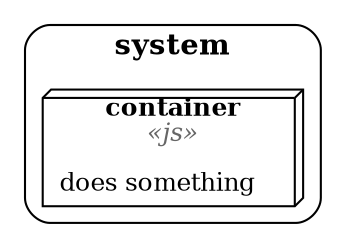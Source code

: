 digraph g {
  compound=true
  node[fontsize=12]
  edge[fontsize=12]

  subgraph cluster_g0 {
    label=<<b>system</b>> style="rounded"

    g1 [shape="box3d" label=<
<b>container</b>
<br/>
<font color="#666666"><i>&#171;js&#187;</i></font>
<br/>
<br/>
does something
    >]
  }

}
